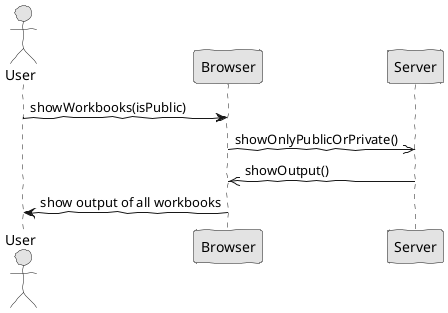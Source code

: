 @startuml  analysis.png
skinparam handwritten true
skinparam monochrome true
skinparam packageStyle rect
skinparam defaultFontName FG Virgil
skinparam shadowing false

actor User

User -> Browser : showWorkbooks(isPublic)
Browser ->> Server : showOnlyPublicOrPrivate()

Server ->> Browser : showOutput()
Browser -> User : show output of all workbooks

@enduml
